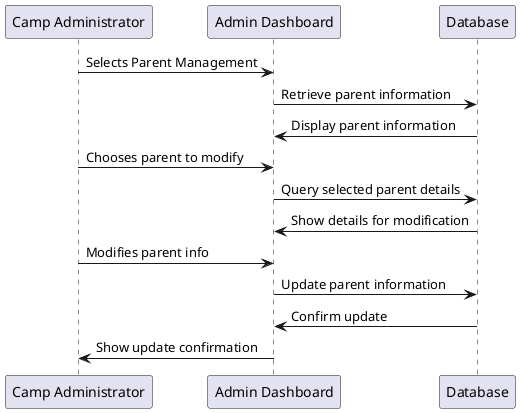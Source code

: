 @startuml
participant "Camp Administrator" as admin
participant "Admin Dashboard" as dashboard
participant "Database" as db

admin -> dashboard : Selects Parent Management
dashboard -> db : Retrieve parent information
db -> dashboard : Display parent information
admin -> dashboard : Chooses parent to modify
dashboard -> db : Query selected parent details
db -> dashboard : Show details for modification
admin -> dashboard : Modifies parent info
dashboard -> db : Update parent information
db -> dashboard : Confirm update
dashboard -> admin : Show update confirmation

@enduml